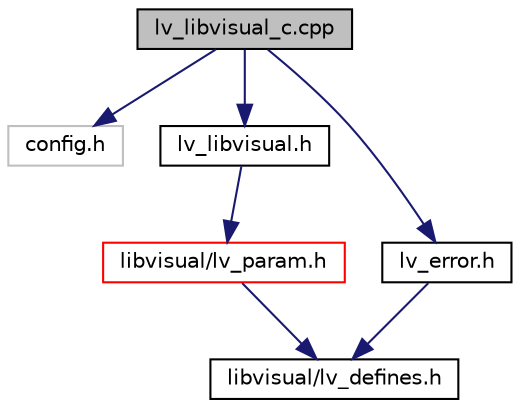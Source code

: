 digraph G
{
  edge [fontname="Helvetica",fontsize="10",labelfontname="Helvetica",labelfontsize="10"];
  node [fontname="Helvetica",fontsize="10",shape=record];
  Node1 [label="lv_libvisual_c.cpp",height=0.2,width=0.4,color="black", fillcolor="grey75", style="filled" fontcolor="black"];
  Node1 -> Node2 [color="midnightblue",fontsize="10",style="solid",fontname="Helvetica"];
  Node2 [label="config.h",height=0.2,width=0.4,color="grey75", fillcolor="white", style="filled"];
  Node1 -> Node3 [color="midnightblue",fontsize="10",style="solid",fontname="Helvetica"];
  Node3 [label="lv_libvisual.h",height=0.2,width=0.4,color="black", fillcolor="white", style="filled",URL="$lv__libvisual_8h.html"];
  Node3 -> Node4 [color="midnightblue",fontsize="10",style="solid",fontname="Helvetica"];
  Node4 [label="libvisual/lv_param.h",height=0.2,width=0.4,color="red", fillcolor="white", style="filled",URL="$lv__param_8h.html"];
  Node4 -> Node5 [color="midnightblue",fontsize="10",style="solid",fontname="Helvetica"];
  Node5 [label="libvisual/lv_defines.h",height=0.2,width=0.4,color="black", fillcolor="white", style="filled",URL="$lv__defines_8h.html"];
  Node1 -> Node6 [color="midnightblue",fontsize="10",style="solid",fontname="Helvetica"];
  Node6 [label="lv_error.h",height=0.2,width=0.4,color="black", fillcolor="white", style="filled",URL="$lv__error_8h.html"];
  Node6 -> Node5 [color="midnightblue",fontsize="10",style="solid",fontname="Helvetica"];
}
